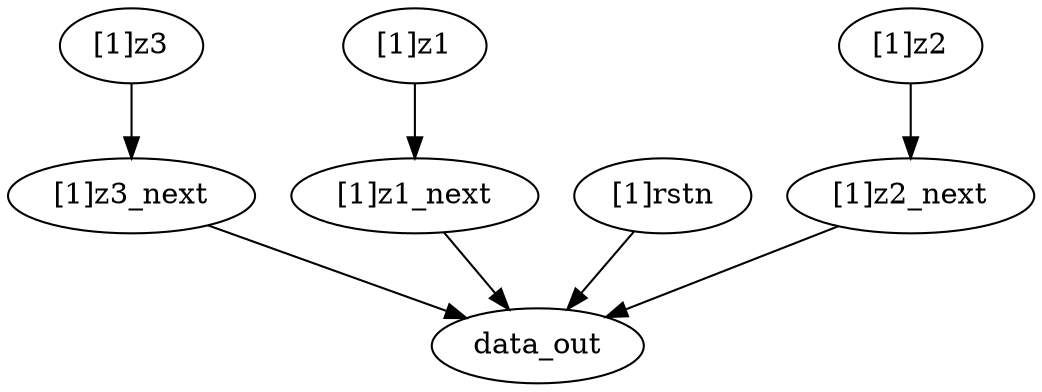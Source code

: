 strict digraph "" {
	"[1]z2_next"	 [complexity=4,
		importance=0.265453960168,
		rank=0.0663634900421];
	data_out	 [complexity=0,
		importance=0.152345928716,
		rank=0.0];
	"[1]z2_next" -> data_out;
	"[1]z3_next"	 [complexity=4,
		importance=0.265453960168,
		rank=0.0663634900421];
	"[1]z3_next" -> data_out;
	"[1]z1_next"	 [complexity=4,
		importance=0.265453960168,
		rank=0.0663634900421];
	"[1]z1_next" -> data_out;
	"[1]rstn"	 [complexity=1,
		importance=0.366068387547,
		rank=0.366068387547];
	"[1]rstn" -> data_out;
	"[1]z2"	 [complexity=8,
		importance=0.368917499667,
		rank=0.0461146874584];
	"[1]z2" -> "[1]z2_next";
	"[1]z3"	 [complexity=8,
		importance=0.368917499667,
		rank=0.0461146874584];
	"[1]z3" -> "[1]z3_next";
	"[1]z1"	 [complexity=8,
		importance=0.368917499667,
		rank=0.0461146874584];
	"[1]z1" -> "[1]z1_next";
}
